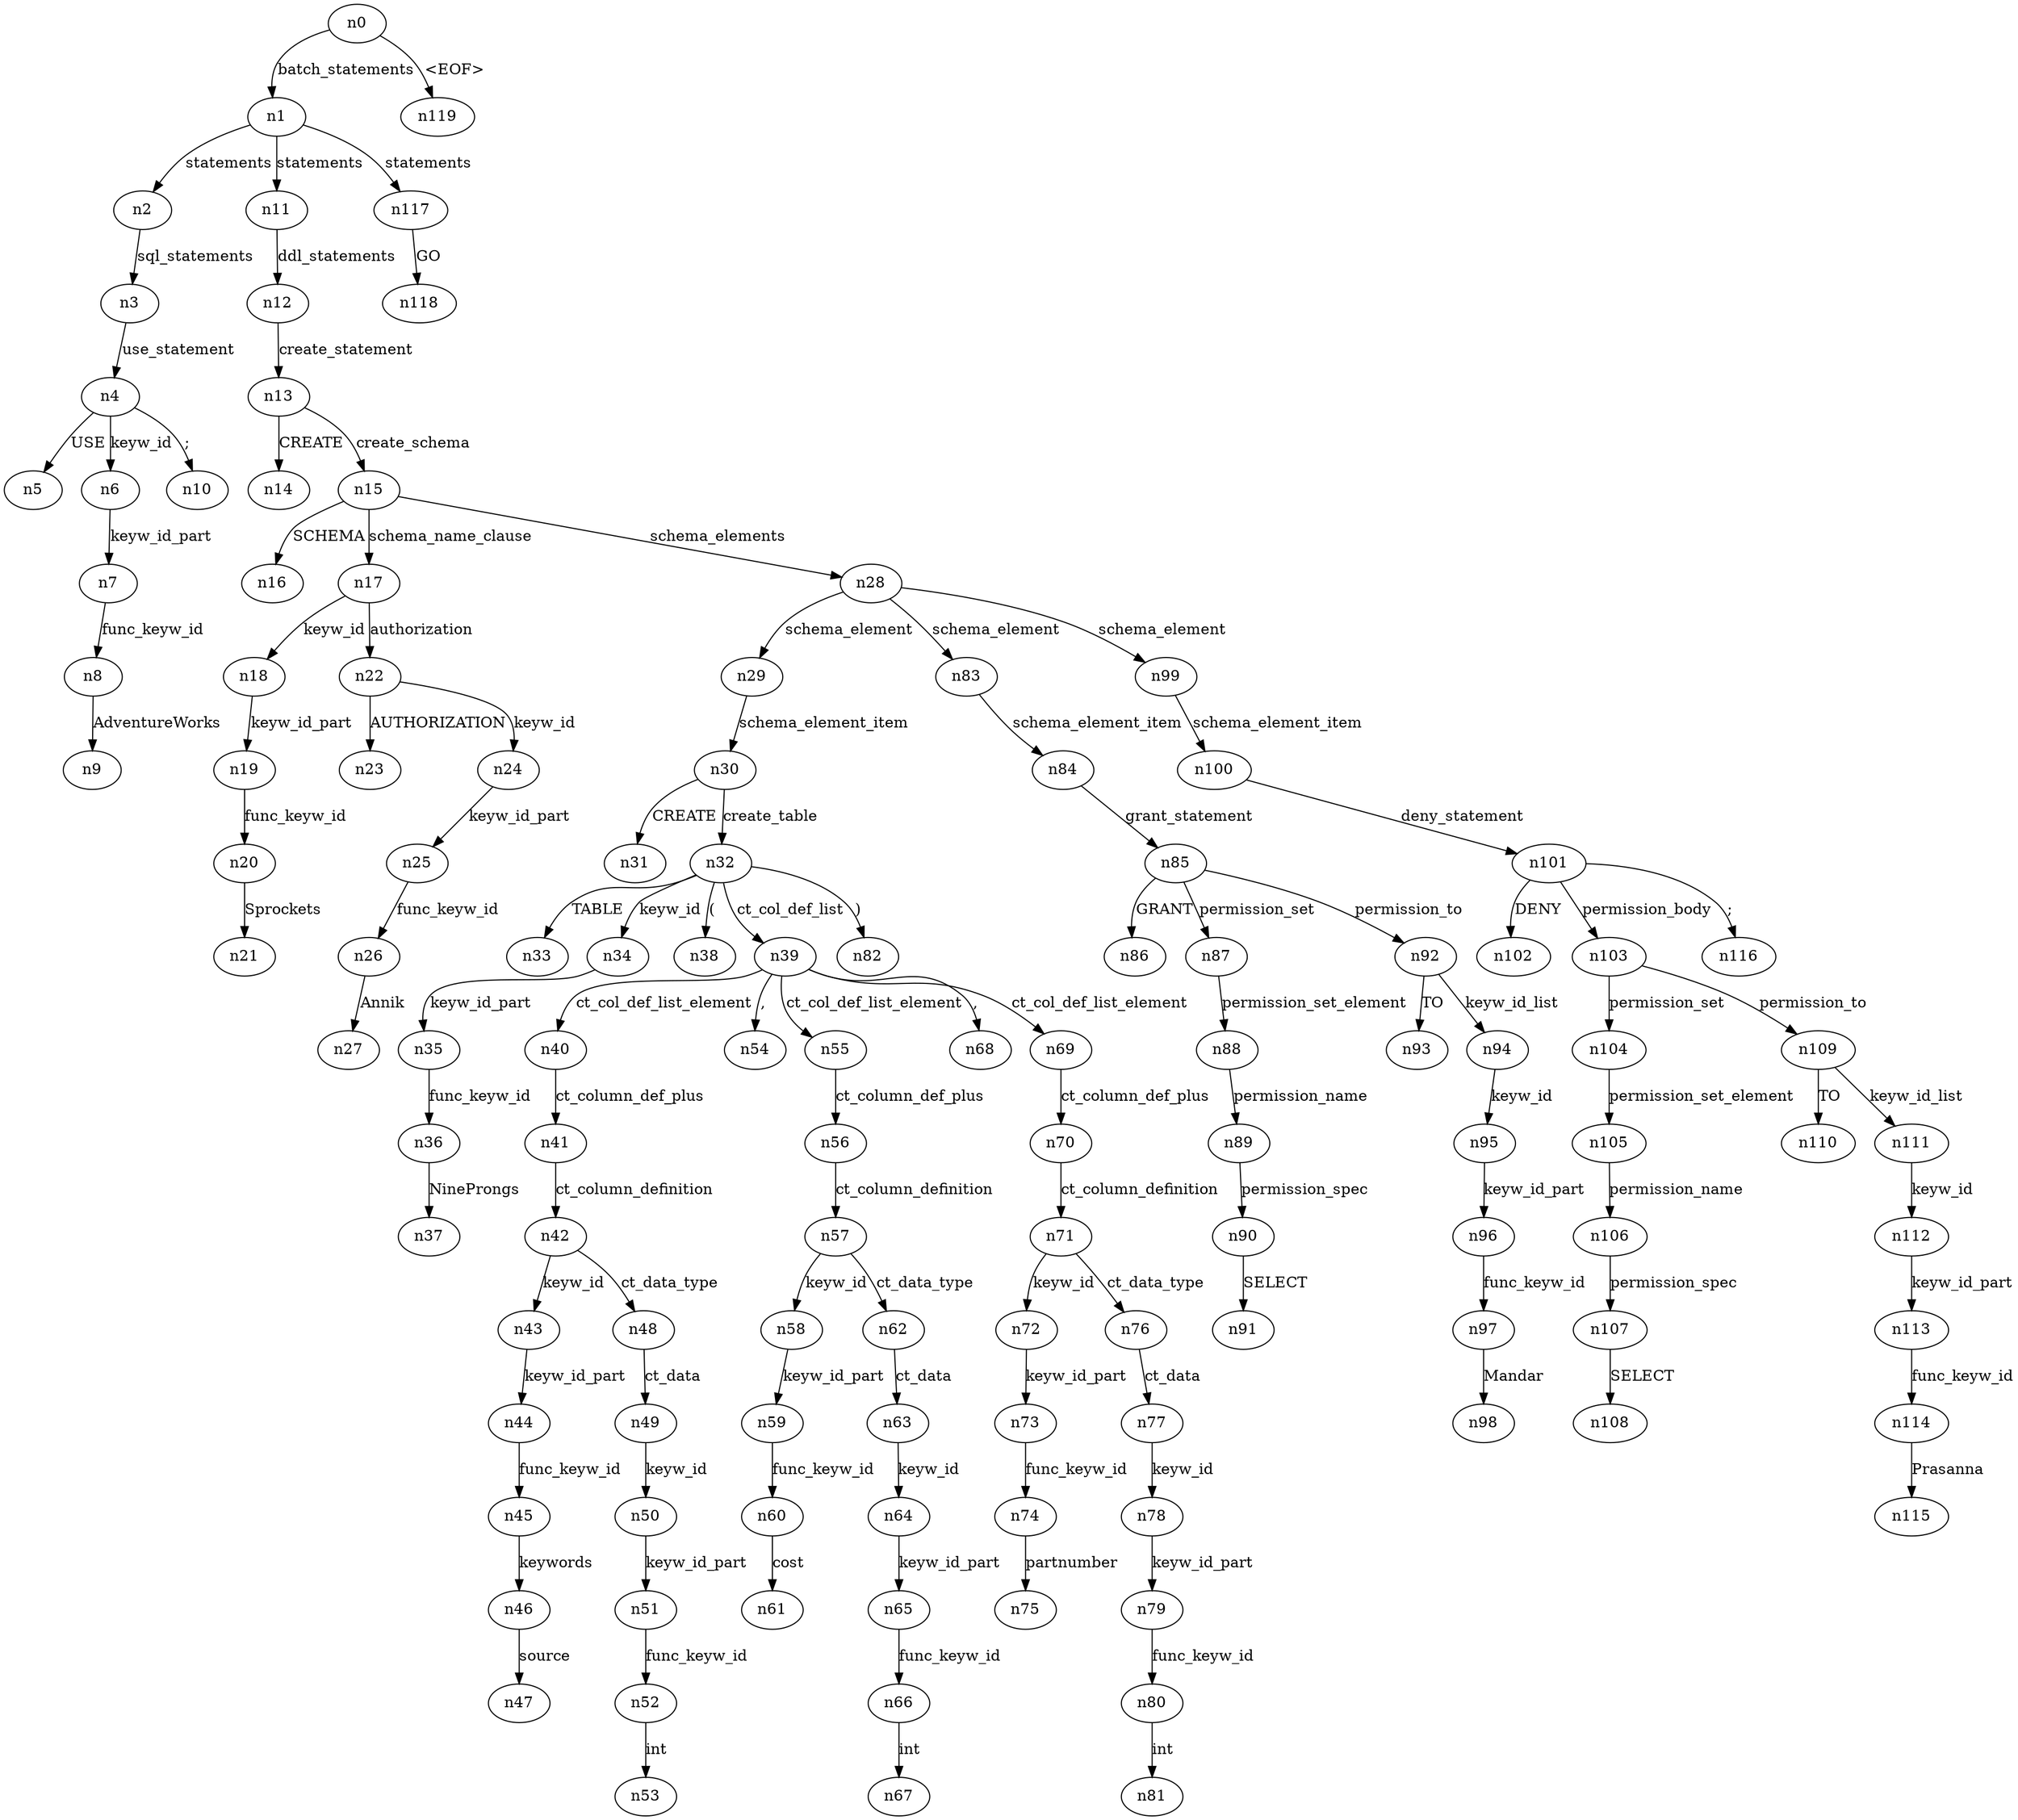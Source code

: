 digraph ParseTree {
  n0 -> n1 [label="batch_statements"];
  n1 -> n2 [label="statements"];
  n2 -> n3 [label="sql_statements"];
  n3 -> n4 [label="use_statement"];
  n4 -> n5 [label="USE"];
  n4 -> n6 [label="keyw_id"];
  n6 -> n7 [label="keyw_id_part"];
  n7 -> n8 [label="func_keyw_id"];
  n8 -> n9 [label="AdventureWorks"];
  n4 -> n10 [label=";"];
  n1 -> n11 [label="statements"];
  n11 -> n12 [label="ddl_statements"];
  n12 -> n13 [label="create_statement"];
  n13 -> n14 [label="CREATE"];
  n13 -> n15 [label="create_schema"];
  n15 -> n16 [label="SCHEMA"];
  n15 -> n17 [label="schema_name_clause"];
  n17 -> n18 [label="keyw_id"];
  n18 -> n19 [label="keyw_id_part"];
  n19 -> n20 [label="func_keyw_id"];
  n20 -> n21 [label="Sprockets"];
  n17 -> n22 [label="authorization"];
  n22 -> n23 [label="AUTHORIZATION"];
  n22 -> n24 [label="keyw_id"];
  n24 -> n25 [label="keyw_id_part"];
  n25 -> n26 [label="func_keyw_id"];
  n26 -> n27 [label="Annik"];
  n15 -> n28 [label="schema_elements"];
  n28 -> n29 [label="schema_element"];
  n29 -> n30 [label="schema_element_item"];
  n30 -> n31 [label="CREATE"];
  n30 -> n32 [label="create_table"];
  n32 -> n33 [label="TABLE"];
  n32 -> n34 [label="keyw_id"];
  n34 -> n35 [label="keyw_id_part"];
  n35 -> n36 [label="func_keyw_id"];
  n36 -> n37 [label="NineProngs"];
  n32 -> n38 [label="("];
  n32 -> n39 [label="ct_col_def_list"];
  n39 -> n40 [label="ct_col_def_list_element"];
  n40 -> n41 [label="ct_column_def_plus"];
  n41 -> n42 [label="ct_column_definition"];
  n42 -> n43 [label="keyw_id"];
  n43 -> n44 [label="keyw_id_part"];
  n44 -> n45 [label="func_keyw_id"];
  n45 -> n46 [label="keywords"];
  n46 -> n47 [label="source"];
  n42 -> n48 [label="ct_data_type"];
  n48 -> n49 [label="ct_data"];
  n49 -> n50 [label="keyw_id"];
  n50 -> n51 [label="keyw_id_part"];
  n51 -> n52 [label="func_keyw_id"];
  n52 -> n53 [label="int"];
  n39 -> n54 [label=","];
  n39 -> n55 [label="ct_col_def_list_element"];
  n55 -> n56 [label="ct_column_def_plus"];
  n56 -> n57 [label="ct_column_definition"];
  n57 -> n58 [label="keyw_id"];
  n58 -> n59 [label="keyw_id_part"];
  n59 -> n60 [label="func_keyw_id"];
  n60 -> n61 [label="cost"];
  n57 -> n62 [label="ct_data_type"];
  n62 -> n63 [label="ct_data"];
  n63 -> n64 [label="keyw_id"];
  n64 -> n65 [label="keyw_id_part"];
  n65 -> n66 [label="func_keyw_id"];
  n66 -> n67 [label="int"];
  n39 -> n68 [label=","];
  n39 -> n69 [label="ct_col_def_list_element"];
  n69 -> n70 [label="ct_column_def_plus"];
  n70 -> n71 [label="ct_column_definition"];
  n71 -> n72 [label="keyw_id"];
  n72 -> n73 [label="keyw_id_part"];
  n73 -> n74 [label="func_keyw_id"];
  n74 -> n75 [label="partnumber"];
  n71 -> n76 [label="ct_data_type"];
  n76 -> n77 [label="ct_data"];
  n77 -> n78 [label="keyw_id"];
  n78 -> n79 [label="keyw_id_part"];
  n79 -> n80 [label="func_keyw_id"];
  n80 -> n81 [label="int"];
  n32 -> n82 [label=")"];
  n28 -> n83 [label="schema_element"];
  n83 -> n84 [label="schema_element_item"];
  n84 -> n85 [label="grant_statement"];
  n85 -> n86 [label="GRANT"];
  n85 -> n87 [label="permission_set"];
  n87 -> n88 [label="permission_set_element"];
  n88 -> n89 [label="permission_name"];
  n89 -> n90 [label="permission_spec"];
  n90 -> n91 [label="SELECT"];
  n85 -> n92 [label="permission_to"];
  n92 -> n93 [label="TO"];
  n92 -> n94 [label="keyw_id_list"];
  n94 -> n95 [label="keyw_id"];
  n95 -> n96 [label="keyw_id_part"];
  n96 -> n97 [label="func_keyw_id"];
  n97 -> n98 [label="Mandar"];
  n28 -> n99 [label="schema_element"];
  n99 -> n100 [label="schema_element_item"];
  n100 -> n101 [label="deny_statement"];
  n101 -> n102 [label="DENY"];
  n101 -> n103 [label="permission_body"];
  n103 -> n104 [label="permission_set"];
  n104 -> n105 [label="permission_set_element"];
  n105 -> n106 [label="permission_name"];
  n106 -> n107 [label="permission_spec"];
  n107 -> n108 [label="SELECT"];
  n103 -> n109 [label="permission_to"];
  n109 -> n110 [label="TO"];
  n109 -> n111 [label="keyw_id_list"];
  n111 -> n112 [label="keyw_id"];
  n112 -> n113 [label="keyw_id_part"];
  n113 -> n114 [label="func_keyw_id"];
  n114 -> n115 [label="Prasanna"];
  n101 -> n116 [label=";"];
  n1 -> n117 [label="statements"];
  n117 -> n118 [label="GO"];
  n0 -> n119 [label="<EOF>"];
}